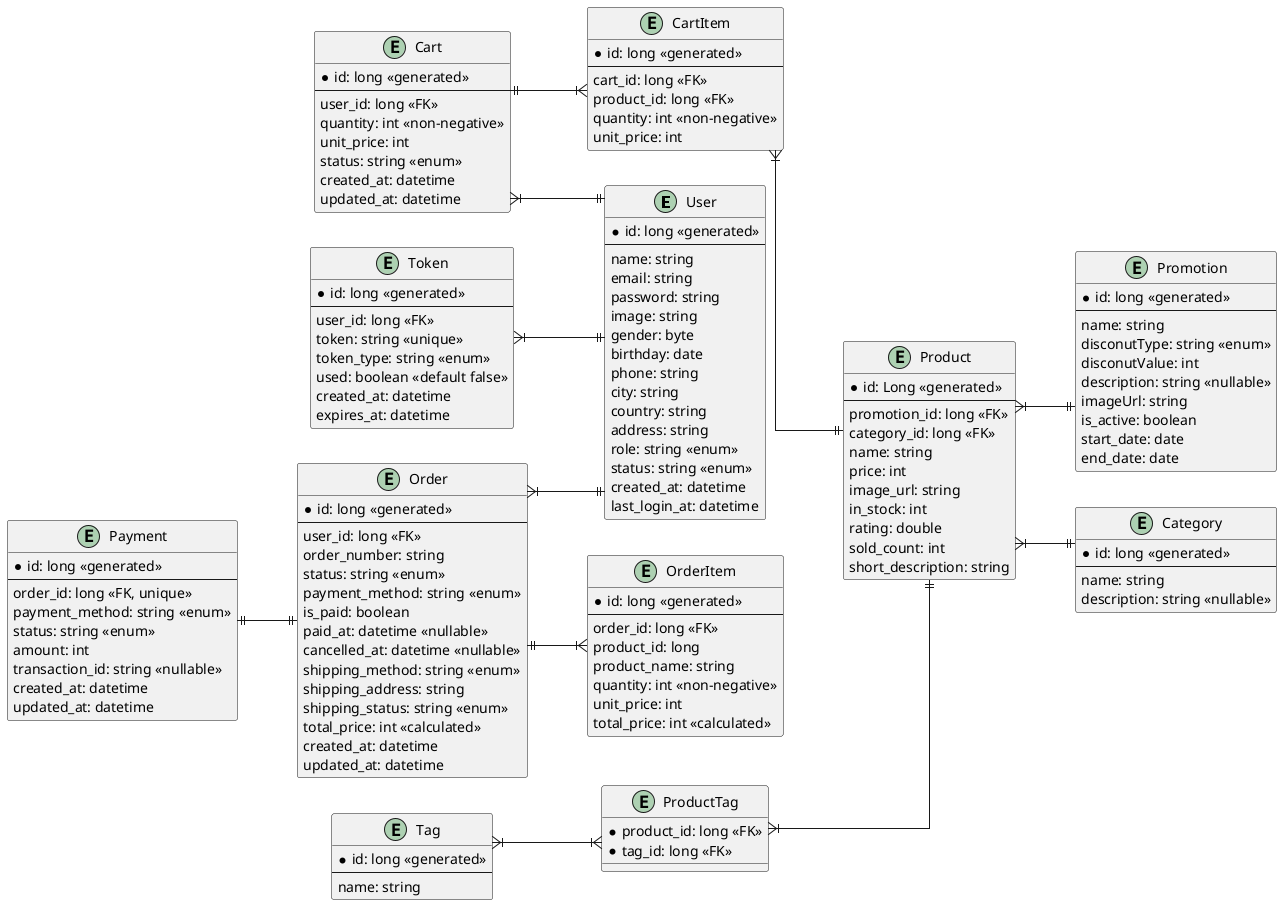 @startuml

skinparam linetype ortho

left to right direction

entity "User" as User {
    *id: long <<generated>>
    ---
    name: string
    email: string
    password: string
    image: string
    gender: byte
    birthday: date
    phone: string
    city: string
    country: string
    address: string
    role: string <<enum>>
    'guest, member, admin
    status: string <<enum>>
    'ACTIVE, INACTIVE, BANNED
    created_at: datetime
    last_login_at: datetime
}

entity "Product" as Product {
    *id: Long <<generated>>
    ---
    promotion_id: long <<FK>>
    category_id: long <<FK>>
    name: string
    price: int
    image_url: string
    in_stock: int
    rating: double
    sold_count: int
    short_description: string
}
entity "CartItem" as CartItem {
    *id: long <<generated>>
    ---
    cart_id: long <<FK>>
    product_id: long <<FK>>
    quantity: int <<non-negative>>
    unit_price: int
}

entity "Cart" as Cart {
    *id: long <<generated>>
    ---
    user_id: long <<FK>>
    quantity: int <<non-negative>>
    unit_price: int
    status: string <<enum>>
    'ACTIVE, CHECKED_OUT, ABANDONED
    created_at: datetime
    updated_at: datetime
}

entity "Order" as Order {
    *id: long <<generated>>
    ---
    user_id: long <<FK>>
    order_number: string
    status: string <<enum>>
    'PENDING, PAID, CANCELLED, SHIPPED, COMPLETED
    payment_method: string <<enum>> 
    'CREDIT_CARD, PAYPAL
    is_paid: boolean
    paid_at: datetime <<nullable>>
    cancelled_at: datetime <<nullable>>
    shipping_method: string <<enum>>
    'STANDARD, EXPRESS
    shipping_address: string
    shipping_status: string <<enum>>
    'PENDING, IN_TRANSIT, DELIVERED
    total_price: int <<calculated>>
    created_at: datetime
    updated_at: datetime
}

entity "OrderItem" as OrderItem{
    *id: long <<generated>>
    ---
    order_id: long <<FK>>
    product_id: long
    product_name: string
    quantity: int <<non-negative>>
    unit_price: int
    total_price: int <<calculated>>
}

entity "Promotion" as Promotion {
    *id: long <<generated>>
    ---
    name: string
    disconutType: string <<enum>>
    'PERCENTAGE, FIXED_AMOUNT
    disconutValue: int
    description: string <<nullable>>
    imageUrl: string
    is_active: boolean
    start_date: date
    end_date: date
}

entity "Payment" as Payment {
    *id: long <<generated>>
    ---
    order_id: long <<FK, unique>>
    payment_method: string <<enum>> 
    'CREDIT_CARD, PAYPAL, BANK_TRANSFER
    status: string <<enum>>
    'PENDING, COMPLETED, FAILED
    amount: int 
    transaction_id: string <<nullable>>
    created_at: datetime
    updated_at: datetime
}

entity "Category" as Category {
    *id: long <<generated>>
    ---
    name: string
    description: string <<nullable>>
}

entity "Tag" as Tag{
    *id: long <<generated>>
    ---
    name: string
}
entity "ProductTag" as ProductTag {
    *product_id: long <<FK>>
    *tag_id: long <<FK>>
}

entity "Token" as Token {
    *id: long <<generated>>
    ---
    user_id: long <<FK>>
    token: string <<unique>>
    token_type: string <<enum>>
    'forgetPassword, emailVerification
    used: boolean <<default false>>
    created_at: datetime
    expires_at: datetime
}

Tag }|--|{ ProductTag
ProductTag }|--|| Product
Cart }|--|| User
Cart ||--|{ CartItem
CartItem }|--|| Product
Order }|--|| User
Order ||--|{ OrderItem
Product }|--|| Promotion
Product }|--|| Category
Payment ||--|| Order
Token }|--|| User
@enduml